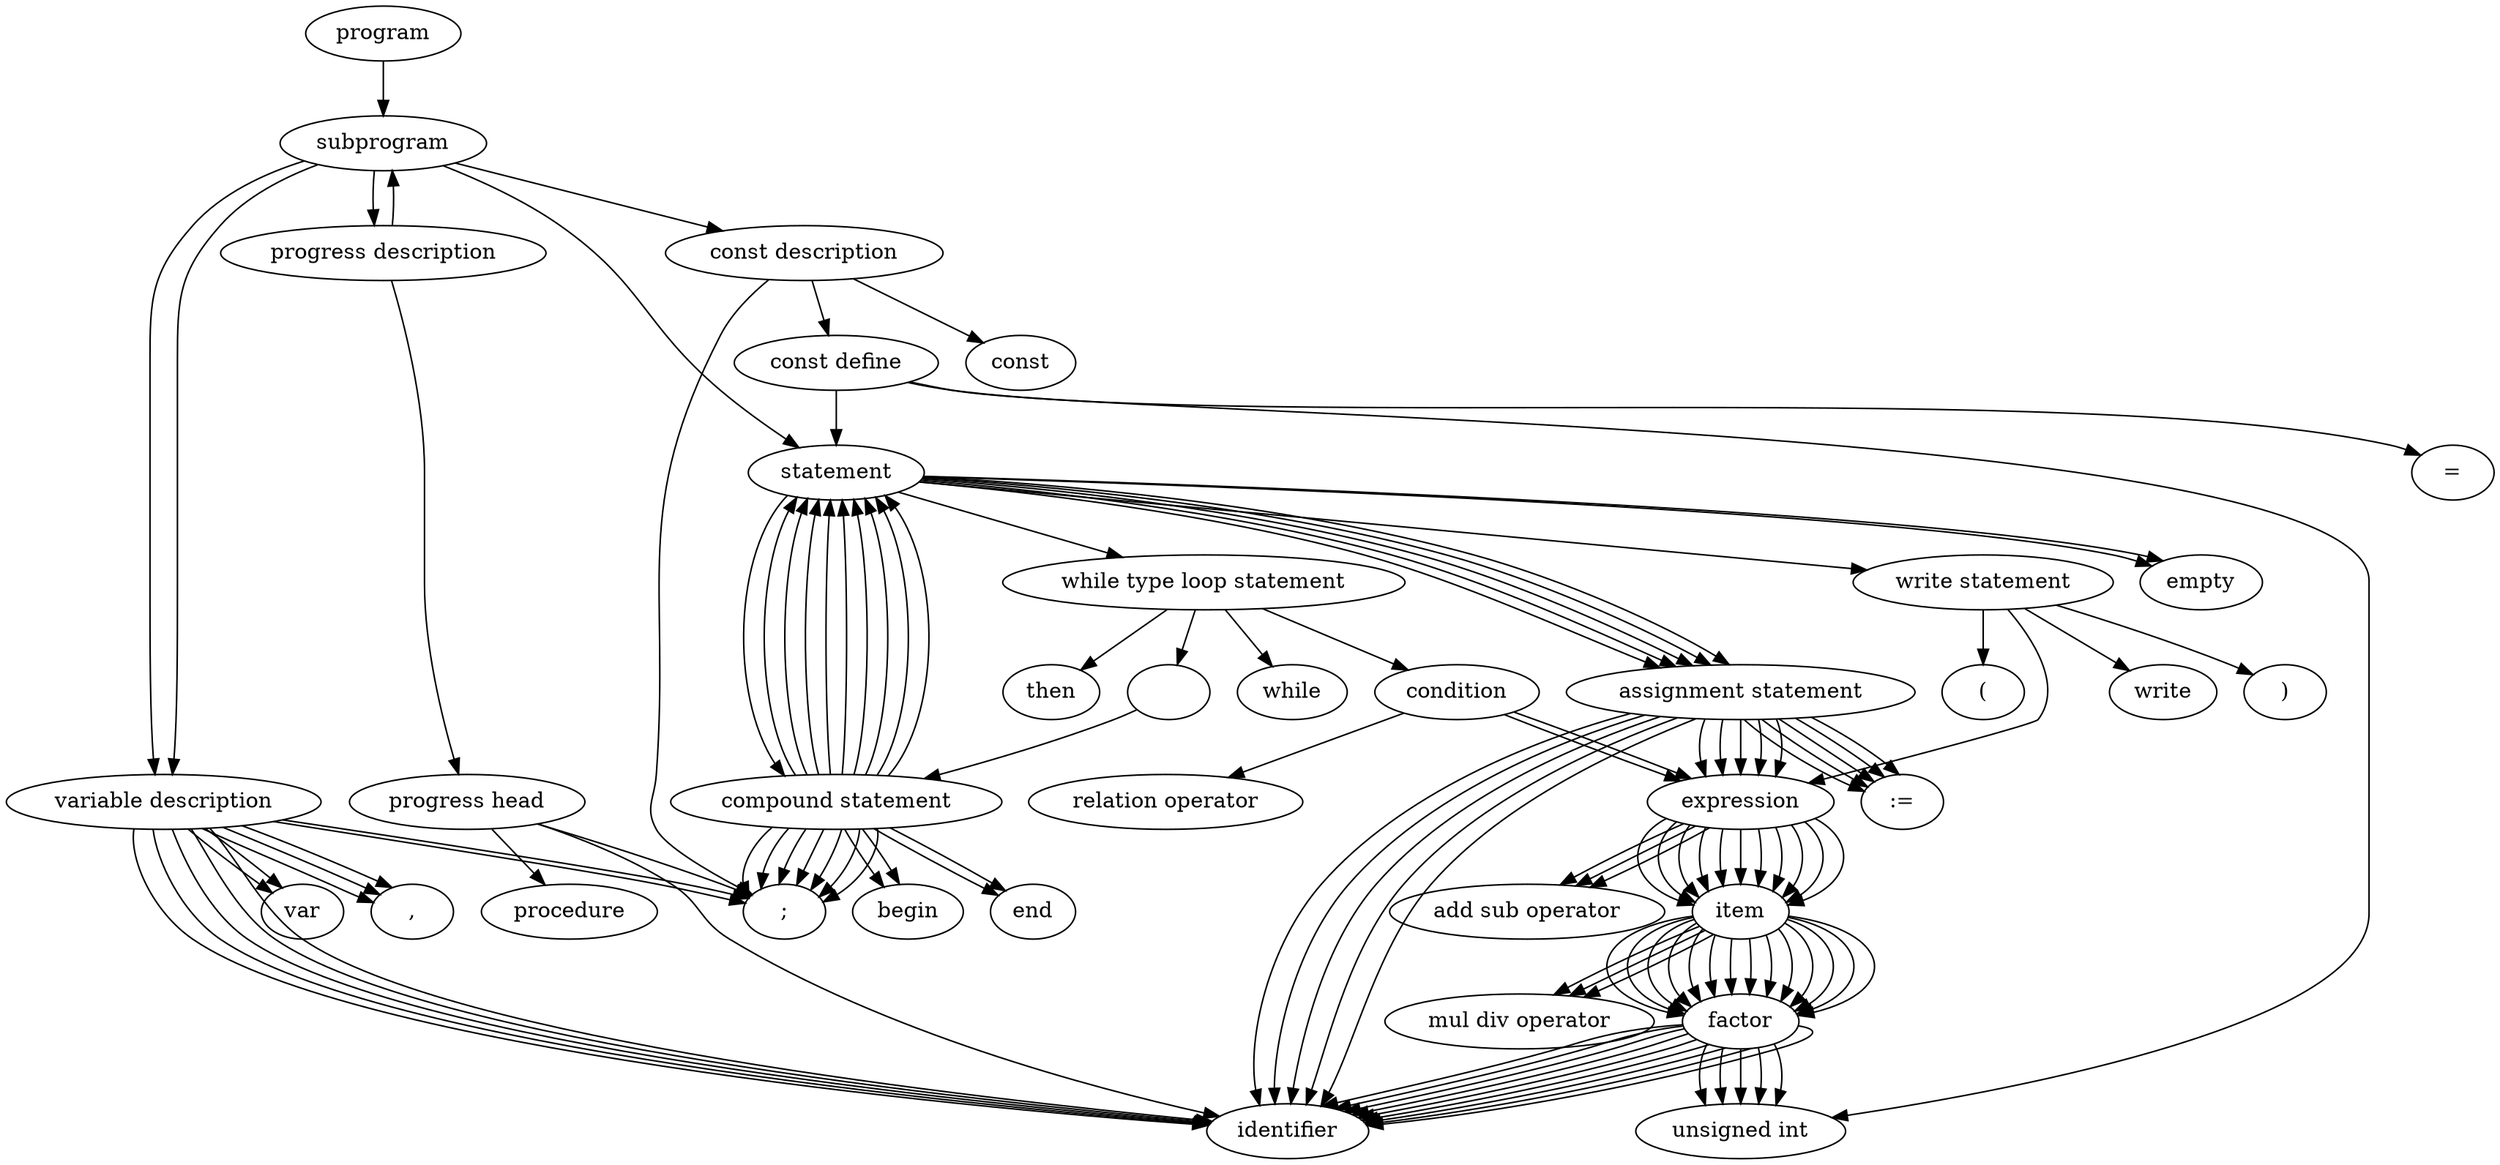 digraph tree{
"program" -> "subprogram"
"subprogram" -> "progress description"
"progress description" -> "subprogram"
"subprogram" -> "statement"
"statement" -> "compound statement"
"compound statement" -> "end"
"compound statement" -> "statement"
"statement" -> "empty"
"compound statement" -> ";"
"compound statement" -> "statement"
"statement" -> "while type loop statement"
"while type loop statement" -> ""
"" -> "compound statement"
"compound statement" -> "end"
"compound statement" -> "statement"
"statement" -> "empty"
"compound statement" -> ";"
"compound statement" -> "statement"
"statement" -> "assignment statement"
"assignment statement" -> "expression"
"expression" -> "item"
"item" -> "factor"
"factor" -> "identifier"
"assignment statement" -> ":="
"assignment statement" -> "identifier"
"compound statement" -> ";"
"compound statement" -> "statement"
"statement" -> "assignment statement"
"assignment statement" -> "expression"
"expression" -> "item"
"item" -> "factor"
"factor" -> "identifier"
"assignment statement" -> ":="
"assignment statement" -> "identifier"
"compound statement" -> ";"
"compound statement" -> "statement"
"statement" -> "assignment statement"
"assignment statement" -> "expression"
"expression" -> "item"
"item" -> "factor"
"factor" -> "identifier"
"item" -> "mul div operator"
"item" -> "factor"
"factor" -> "identifier"
"expression" -> "add sub operator"
"expression" -> "item"
"item" -> "factor"
"factor" -> "identifier"
"assignment statement" -> ":="
"assignment statement" -> "identifier"
"compound statement" -> ";"
"compound statement" -> "statement"
"statement" -> "assignment statement"
"assignment statement" -> "expression"
"expression" -> "item"
"item" -> "factor"
"factor" -> "identifier"
"item" -> "mul div operator"
"item" -> "factor"
"factor" -> "identifier"
"assignment statement" -> ":="
"assignment statement" -> "identifier"
"compound statement" -> "begin"
"while type loop statement" -> "then"
"while type loop statement" -> "condition"
"condition" -> "expression"
"expression" -> "item"
"item" -> "factor"
"factor" -> "unsigned int"
"condition" -> "relation operator"
"condition" -> "expression"
"expression" -> "item"
"item" -> "factor"
"factor" -> "identifier"
"while type loop statement" -> "while"
"compound statement" -> ";"
"compound statement" -> "statement"
"statement" -> "write statement"
"write statement" -> ")"
"write statement" -> "expression"
"expression" -> "item"
"item" -> "factor"
"factor" -> "unsigned int"
"expression" -> "add sub operator"
"expression" -> "item"
"item" -> "factor"
"factor" -> "unsigned int"
"expression" -> "add sub operator"
"expression" -> "item"
"item" -> "factor"
"factor" -> "unsigned int"
"item" -> "mul div operator"
"item" -> "factor"
"factor" -> "identifier"
"write statement" -> "("
"write statement" -> "write"
"compound statement" -> ";"
"compound statement" -> "statement"
"statement" -> "assignment statement"
"assignment statement" -> "expression"
"expression" -> "item"
"item" -> "factor"
"factor" -> "unsigned int"
"assignment statement" -> ":="
"assignment statement" -> "identifier"
"compound statement" -> "begin"
"subprogram" -> "variable description"
"variable description" -> ";"
"variable description" -> "identifier"
"variable description" -> "var"
"progress description" -> "progress head"
"progress head" -> ";"
"progress head" -> "identifier"
"progress head" -> "procedure"
"subprogram" -> "variable description"
"variable description" -> ";"
"variable description" -> "identifier"
"variable description" -> ","
"variable description" -> "identifier"
"variable description" -> ","
"variable description" -> "identifier"
"variable description" -> ","
"variable description" -> "identifier"
"variable description" -> "var"
"subprogram" -> "const description"
"const description" -> ";"
"const description" -> "const define"
"const define" -> "unsigned int"
"const define" -> "="
"const define" -> "statement"
"const description" -> "const"
}